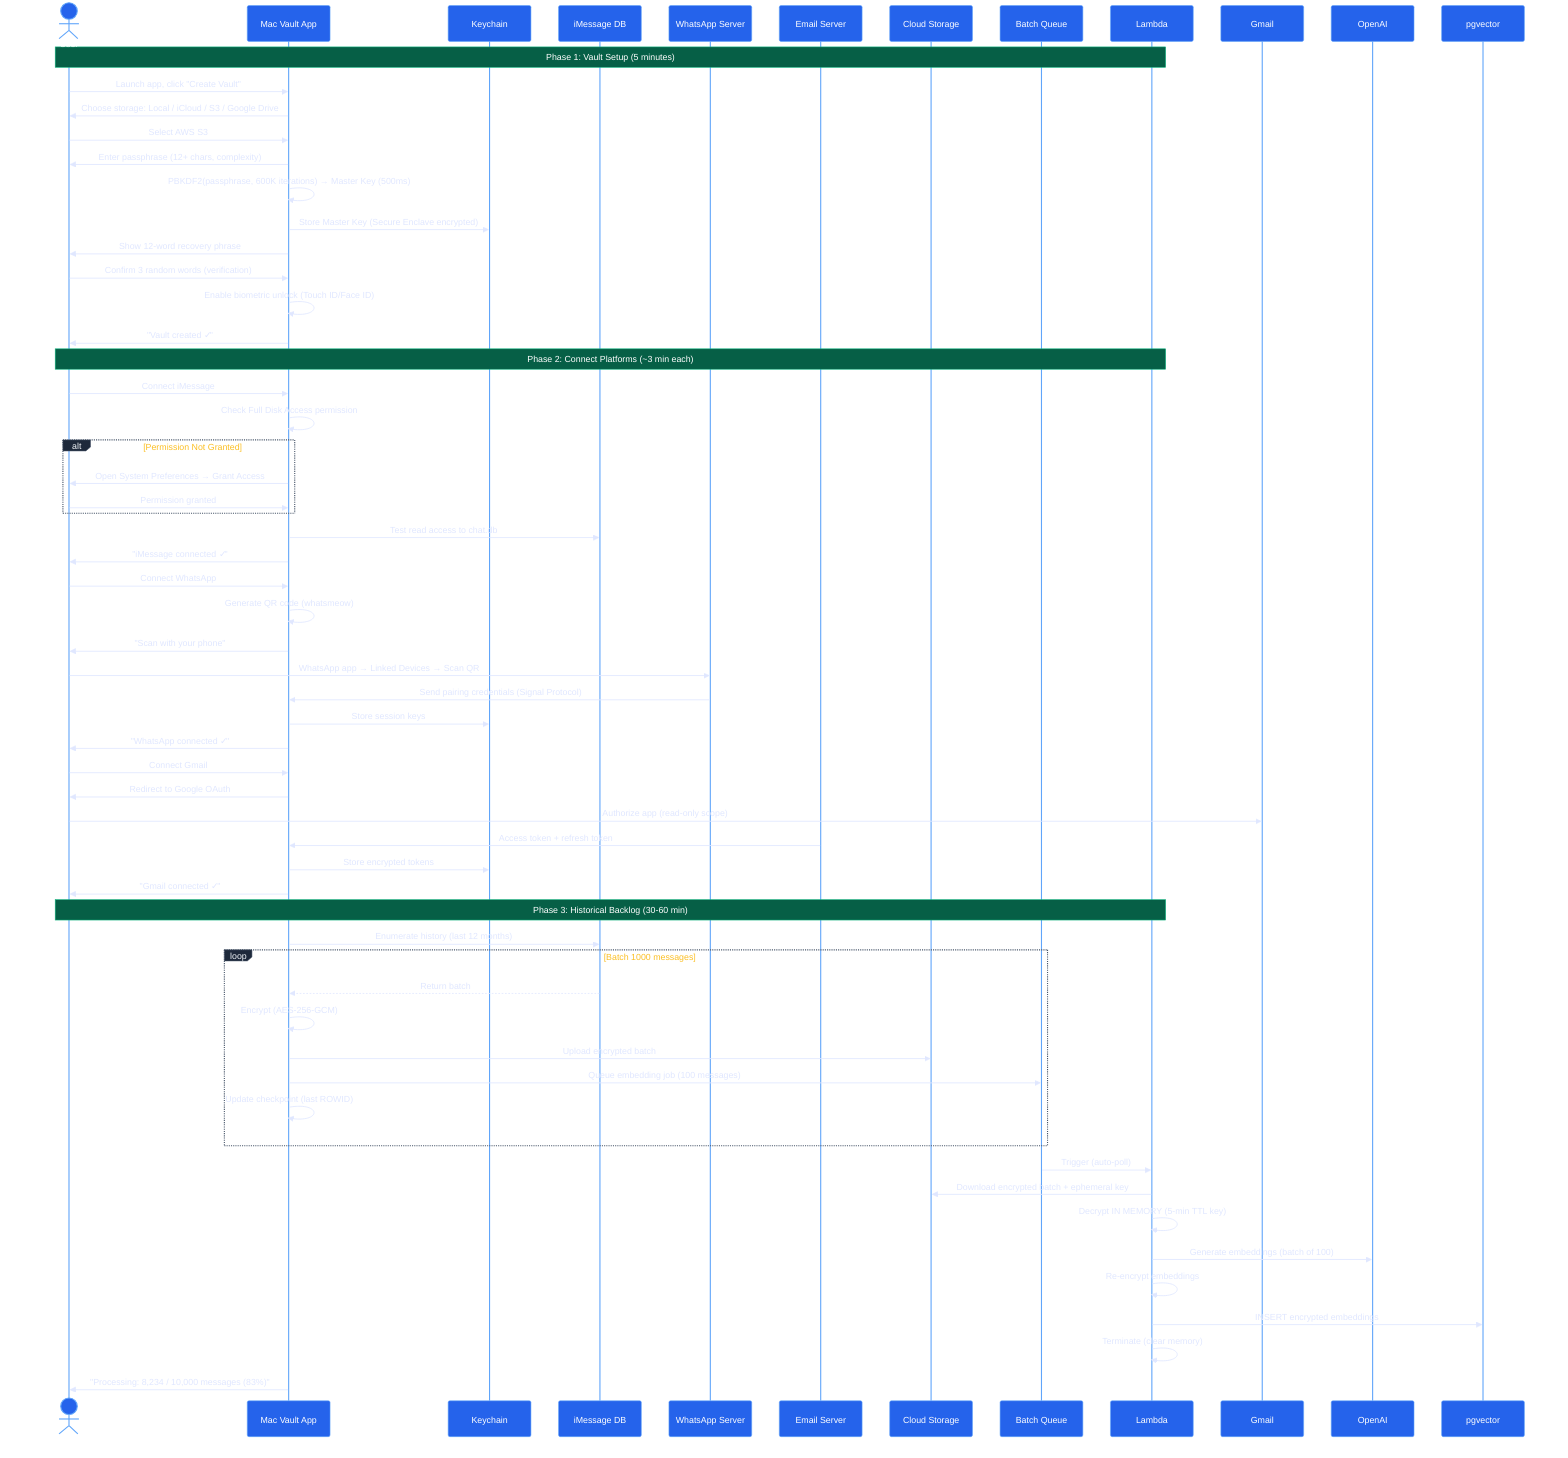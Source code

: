 sequenceDiagram
    actor User
    participant MacApp as Mac Vault App
    participant Keychain
    participant iMsgDB as iMessage DB
    participant WhatsApp as WhatsApp Server
    participant IMAP as Email Server
    participant S3 as Cloud Storage
    participant SQS as Batch Queue
    participant Lambda

    Note over User,Lambda: Phase 1: Vault Setup (5 minutes)

    User->>MacApp: Launch app, click "Create Vault"
    MacApp->>User: Choose storage: Local / iCloud / S3 / Google Drive
    User->>MacApp: Select AWS S3
    MacApp->>User: Enter passphrase (12+ chars, complexity)
    MacApp->>MacApp: PBKDF2(passphrase, 600K iterations) → Master Key (500ms)
    MacApp->>Keychain: Store Master Key (Secure Enclave encrypted)
    MacApp->>User: Show 12-word recovery phrase
    User->>MacApp: Confirm 3 random words (verification)
    MacApp->>MacApp: Enable biometric unlock (Touch ID/Face ID)
    MacApp->>User: "Vault created ✓"

    Note over User,Lambda: Phase 2: Connect Platforms (~3 min each)

    User->>MacApp: Connect iMessage
    MacApp->>MacApp: Check Full Disk Access permission
    alt Permission Not Granted
        MacApp->>User: Open System Preferences → Grant Access
        User->>MacApp: Permission granted
    end
    MacApp->>iMsgDB: Test read access to chat.db
    MacApp->>User: "iMessage connected ✓"

    User->>MacApp: Connect WhatsApp
    MacApp->>MacApp: Generate QR code (whatsmeow)
    MacApp->>User: "Scan with your phone"
    User->>WhatsApp: WhatsApp app → Linked Devices → Scan QR
    WhatsApp->>MacApp: Send pairing credentials (Signal Protocol)
    MacApp->>Keychain: Store session keys
    MacApp->>User: "WhatsApp connected ✓"

    User->>MacApp: Connect Gmail
    MacApp->>User: Redirect to Google OAuth
    User->>Gmail: Authorize app (read-only scope)
    IMAP->>MacApp: Access token + refresh token
    MacApp->>Keychain: Store encrypted tokens
    MacApp->>User: "Gmail connected ✓"

    Note over User,Lambda: Phase 3: Historical Backlog (30-60 min)

    MacApp->>iMsgDB: Enumerate history (last 12 months)
    loop Batch 1000 messages
        iMsgDB-->>MacApp: Return batch
        MacApp->>MacApp: Encrypt (AES-256-GCM)
        MacApp->>S3: Upload encrypted batch
        MacApp->>SQS: Queue embedding job (100 messages)
        MacApp->>MacApp: Update checkpoint (last ROWID)
    end

    SQS->>Lambda: Trigger (auto-poll)
    Lambda->>S3: Download encrypted batch + ephemeral key
    Lambda->>Lambda: Decrypt IN MEMORY (5-min TTL key)
    Lambda->>OpenAI: Generate embeddings (batch of 100)
    Lambda->>Lambda: Re-encrypt embeddings
    Lambda->>pgvector: INSERT encrypted embeddings
    Lambda->>Lambda: Terminate (clear memory)

    MacApp->>User: "Processing: 8,234 / 10,000 messages (83%)"

    %% Styling for dark background with high contrast
    %%{init: {'theme':'dark', 'themeVariables': { 
        'actorBkg':'#2563eb',
        'actorBorder':'#60a5fa',
        'actorTextColor':'#ffffff',
        'actorLineColor':'#60a5fa',
        'signalColor':'#e0e7ff',
        'signalTextColor':'#e0e7ff',
        'labelBoxBkgColor':'#1e293b',
        'labelBoxBorderColor':'#475569',
        'labelTextColor':'#f1f5f9',
        'loopTextColor':'#fbbf24',
        'noteBkgColor':'#065f46',
        'noteBorderColor':'#10b981',
        'noteTextColor':'#ffffff',
        'activationBkgColor':'#7c3aed',
        'activationBorderColor':'#a78bfa',
        'sequenceNumberColor':'#ffffff'
    }}}%%